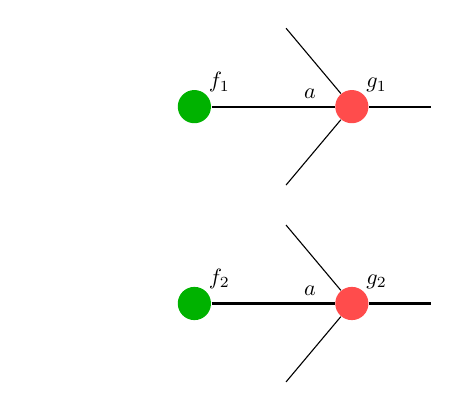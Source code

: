 \begin{tikzpicture}
\def\layersep{2cm}
\tikzstyle{neuron}=[circle,fill=red!50,minimum size=12pt,inner sep=0pt]

\begin{scope}
\node(E) at (-\layersep,0) {};

% Neurone F
\node[neuron,green!70!black] (F) at (0,0) {};
\node[above right=0.8ex,scale=0.8] at (F) {$f_1$};
% \path[thick] (E) edge (F);

% Neurone G
\node[neuron,red!70] (G) at (\layersep,0) {};
\node[above right=0.8ex,scale=0.8] at (G) {$g_1$};
%\node[below right=0.8ex,scale=0.8] at (G) {$[g']$};
 \path[thick] (F) edge node[pos=0.8,above,scale=0.8]{$a$} (G);
 \draw[] (G)  to ++ (130:1.3);
 \draw[] (G) to ++ (-130:1.3);

% Sortie
 \draw[thick] (G) --  (3,0);
\end{scope}

\begin{scope}[yshift=-2.5cm]
\node(E) at (-\layersep,0) {};

% Neurone F
\node[neuron,green!70!black] (F) at (0,0) {};
\node[above right=0.8ex,scale=0.8] at (F) {$f_2$};
% \path[thick] (E) edge (F);

% Neurone G
\node[neuron,red!70] (G) at (\layersep,0) {};
\node[above right=0.8ex,scale=0.8] at (G) {$g_2$};
%\node[below right=0.8ex,scale=0.8] at (G) {$[g']$};
 \path[thick] (F) edge node[pos=0.8,above,scale=0.8]{$a$} (G);
 \draw[] (G)  to ++ (130:1.3);
 \draw[] (G) to ++ (-130:1.3);

% Sortie
 \draw[thick] (G) --  (3,0);
\end{scope}
\end{tikzpicture}  